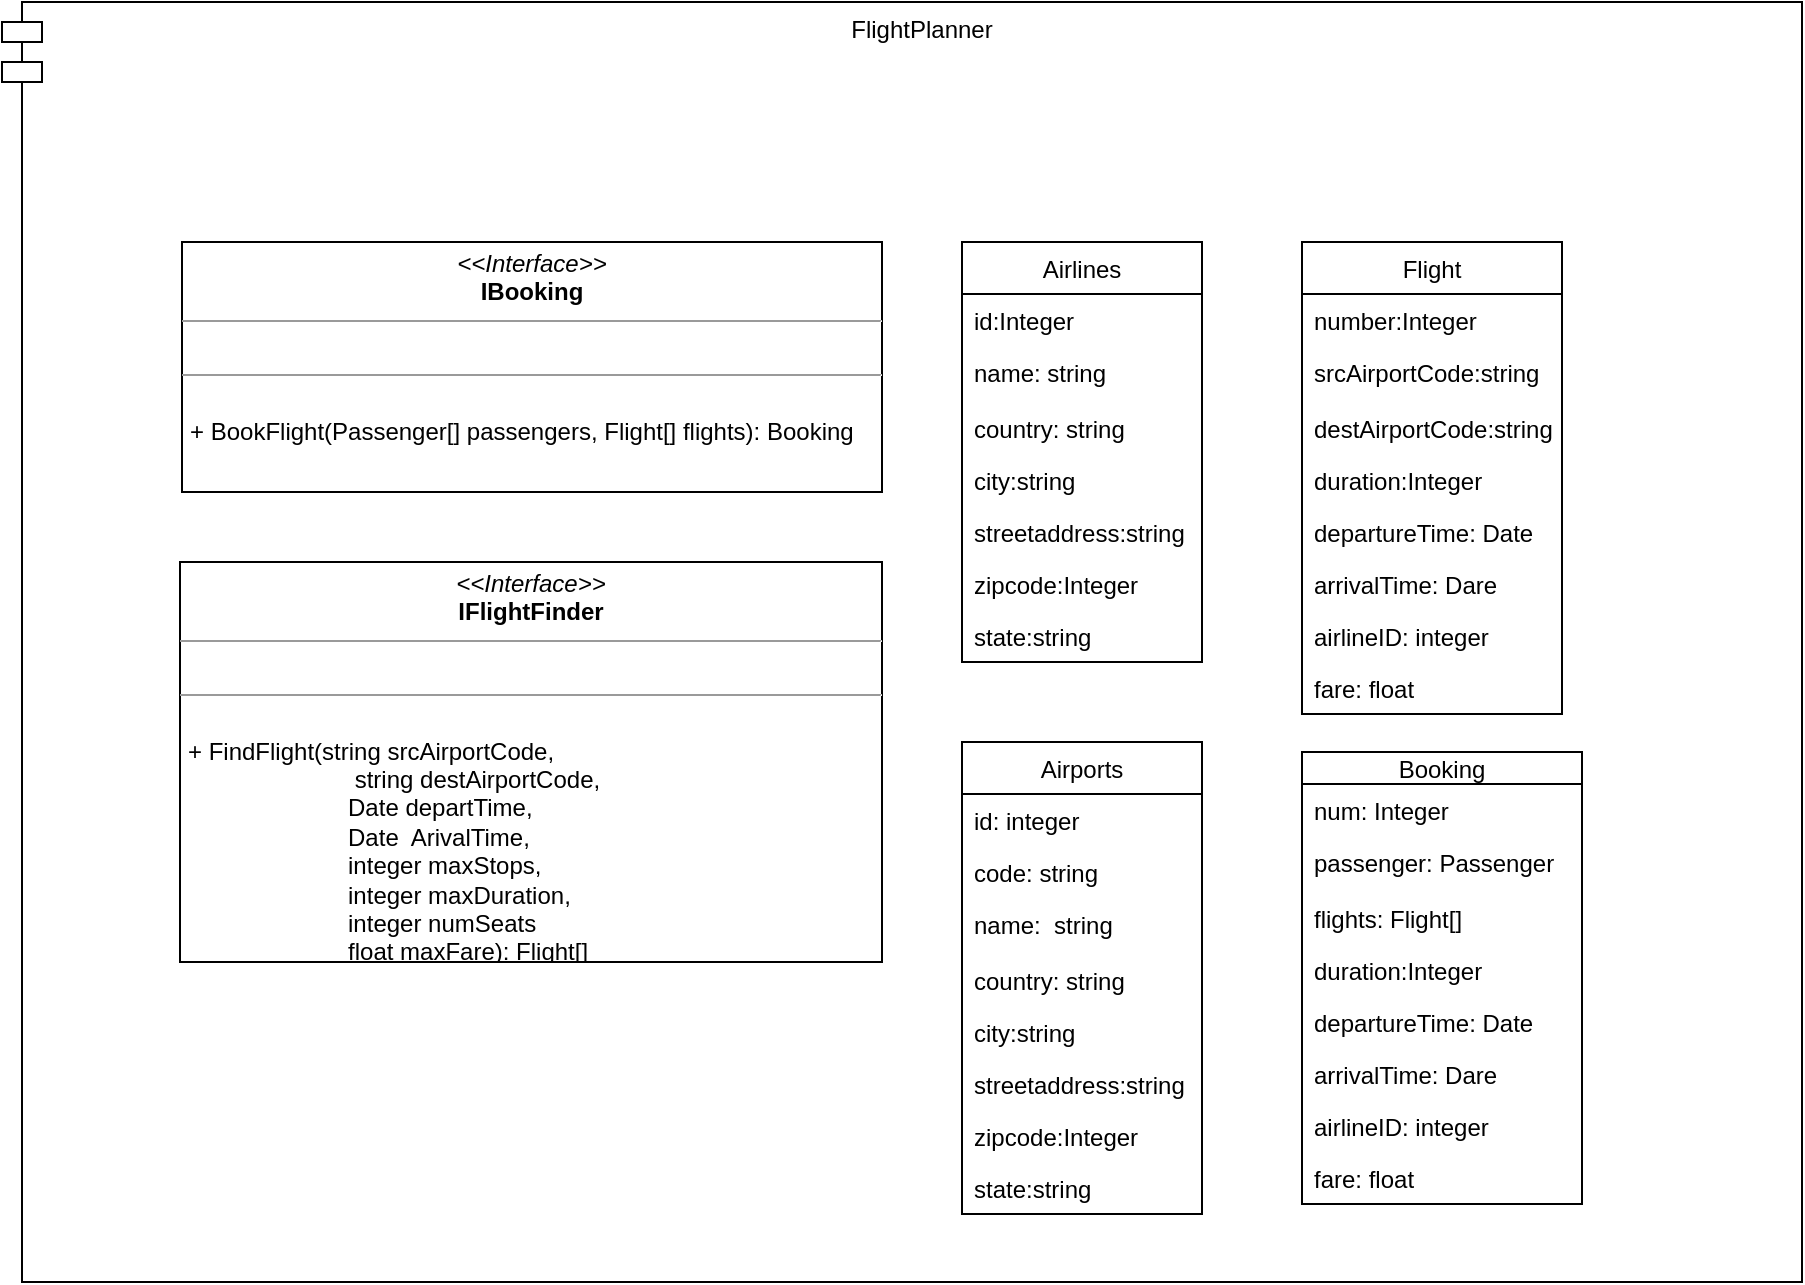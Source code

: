 <mxfile version="16.5.1" type="device"><diagram id="L_Cebws-R2zIZE7SGnNX" name="Page-1"><mxGraphModel dx="1038" dy="649" grid="1" gridSize="10" guides="1" tooltips="1" connect="1" arrows="1" fold="1" page="1" pageScale="1" pageWidth="850" pageHeight="1100" math="0" shadow="0"><root><mxCell id="0"/><mxCell id="1" parent="0"/><mxCell id="YltbxeV4_D-5yL4X3nBa-1" value="FlightPlanner" style="shape=module;align=left;spacingLeft=20;align=center;verticalAlign=top;" vertex="1" parent="1"><mxGeometry x="10" y="20" width="900" height="640" as="geometry"/></mxCell><mxCell id="YltbxeV4_D-5yL4X3nBa-2" value="Airports" style="swimlane;fontStyle=0;childLayout=stackLayout;horizontal=1;startSize=26;fillColor=none;horizontalStack=0;resizeParent=1;resizeParentMax=0;resizeLast=0;collapsible=1;marginBottom=0;" vertex="1" parent="1"><mxGeometry x="490" y="390" width="120" height="236" as="geometry"/></mxCell><mxCell id="YltbxeV4_D-5yL4X3nBa-3" value="id: integer" style="text;strokeColor=none;fillColor=none;align=left;verticalAlign=top;spacingLeft=4;spacingRight=4;overflow=hidden;rotatable=0;points=[[0,0.5],[1,0.5]];portConstraint=eastwest;" vertex="1" parent="YltbxeV4_D-5yL4X3nBa-2"><mxGeometry y="26" width="120" height="26" as="geometry"/></mxCell><mxCell id="YltbxeV4_D-5yL4X3nBa-4" value="code: string" style="text;strokeColor=none;fillColor=none;align=left;verticalAlign=top;spacingLeft=4;spacingRight=4;overflow=hidden;rotatable=0;points=[[0,0.5],[1,0.5]];portConstraint=eastwest;" vertex="1" parent="YltbxeV4_D-5yL4X3nBa-2"><mxGeometry y="52" width="120" height="26" as="geometry"/></mxCell><mxCell id="YltbxeV4_D-5yL4X3nBa-5" value="name:  string" style="text;strokeColor=none;fillColor=none;align=left;verticalAlign=top;spacingLeft=4;spacingRight=4;overflow=hidden;rotatable=0;points=[[0,0.5],[1,0.5]];portConstraint=eastwest;" vertex="1" parent="YltbxeV4_D-5yL4X3nBa-2"><mxGeometry y="78" width="120" height="28" as="geometry"/></mxCell><mxCell id="YltbxeV4_D-5yL4X3nBa-6" value="country: string" style="text;strokeColor=none;fillColor=none;align=left;verticalAlign=top;spacingLeft=4;spacingRight=4;overflow=hidden;rotatable=0;points=[[0,0.5],[1,0.5]];portConstraint=eastwest;" vertex="1" parent="YltbxeV4_D-5yL4X3nBa-2"><mxGeometry y="106" width="120" height="26" as="geometry"/></mxCell><mxCell id="YltbxeV4_D-5yL4X3nBa-7" value="city:string" style="text;strokeColor=none;fillColor=none;align=left;verticalAlign=top;spacingLeft=4;spacingRight=4;overflow=hidden;rotatable=0;points=[[0,0.5],[1,0.5]];portConstraint=eastwest;" vertex="1" parent="YltbxeV4_D-5yL4X3nBa-2"><mxGeometry y="132" width="120" height="26" as="geometry"/></mxCell><mxCell id="YltbxeV4_D-5yL4X3nBa-8" value="streetaddress:string" style="text;strokeColor=none;fillColor=none;align=left;verticalAlign=top;spacingLeft=4;spacingRight=4;overflow=hidden;rotatable=0;points=[[0,0.5],[1,0.5]];portConstraint=eastwest;" vertex="1" parent="YltbxeV4_D-5yL4X3nBa-2"><mxGeometry y="158" width="120" height="26" as="geometry"/></mxCell><mxCell id="YltbxeV4_D-5yL4X3nBa-9" value="zipcode:Integer" style="text;strokeColor=none;fillColor=none;align=left;verticalAlign=top;spacingLeft=4;spacingRight=4;overflow=hidden;rotatable=0;points=[[0,0.5],[1,0.5]];portConstraint=eastwest;" vertex="1" parent="YltbxeV4_D-5yL4X3nBa-2"><mxGeometry y="184" width="120" height="26" as="geometry"/></mxCell><mxCell id="YltbxeV4_D-5yL4X3nBa-10" value="state:string" style="text;strokeColor=none;fillColor=none;align=left;verticalAlign=top;spacingLeft=4;spacingRight=4;overflow=hidden;rotatable=0;points=[[0,0.5],[1,0.5]];portConstraint=eastwest;" vertex="1" parent="YltbxeV4_D-5yL4X3nBa-2"><mxGeometry y="210" width="120" height="26" as="geometry"/></mxCell><mxCell id="YltbxeV4_D-5yL4X3nBa-11" value="Airlines" style="swimlane;fontStyle=0;childLayout=stackLayout;horizontal=1;startSize=26;fillColor=none;horizontalStack=0;resizeParent=1;resizeParentMax=0;resizeLast=0;collapsible=1;marginBottom=0;" vertex="1" parent="1"><mxGeometry x="490" y="140" width="120" height="210" as="geometry"/></mxCell><mxCell id="YltbxeV4_D-5yL4X3nBa-12" value="id:Integer " style="text;strokeColor=none;fillColor=none;align=left;verticalAlign=top;spacingLeft=4;spacingRight=4;overflow=hidden;rotatable=0;points=[[0,0.5],[1,0.5]];portConstraint=eastwest;" vertex="1" parent="YltbxeV4_D-5yL4X3nBa-11"><mxGeometry y="26" width="120" height="26" as="geometry"/></mxCell><mxCell id="YltbxeV4_D-5yL4X3nBa-13" value="name: string" style="text;strokeColor=none;fillColor=none;align=left;verticalAlign=top;spacingLeft=4;spacingRight=4;overflow=hidden;rotatable=0;points=[[0,0.5],[1,0.5]];portConstraint=eastwest;" vertex="1" parent="YltbxeV4_D-5yL4X3nBa-11"><mxGeometry y="52" width="120" height="28" as="geometry"/></mxCell><mxCell id="YltbxeV4_D-5yL4X3nBa-14" value="country: string" style="text;strokeColor=none;fillColor=none;align=left;verticalAlign=top;spacingLeft=4;spacingRight=4;overflow=hidden;rotatable=0;points=[[0,0.5],[1,0.5]];portConstraint=eastwest;" vertex="1" parent="YltbxeV4_D-5yL4X3nBa-11"><mxGeometry y="80" width="120" height="26" as="geometry"/></mxCell><mxCell id="YltbxeV4_D-5yL4X3nBa-15" value="city:string" style="text;strokeColor=none;fillColor=none;align=left;verticalAlign=top;spacingLeft=4;spacingRight=4;overflow=hidden;rotatable=0;points=[[0,0.5],[1,0.5]];portConstraint=eastwest;" vertex="1" parent="YltbxeV4_D-5yL4X3nBa-11"><mxGeometry y="106" width="120" height="26" as="geometry"/></mxCell><mxCell id="YltbxeV4_D-5yL4X3nBa-16" value="streetaddress:string" style="text;strokeColor=none;fillColor=none;align=left;verticalAlign=top;spacingLeft=4;spacingRight=4;overflow=hidden;rotatable=0;points=[[0,0.5],[1,0.5]];portConstraint=eastwest;" vertex="1" parent="YltbxeV4_D-5yL4X3nBa-11"><mxGeometry y="132" width="120" height="26" as="geometry"/></mxCell><mxCell id="YltbxeV4_D-5yL4X3nBa-17" value="zipcode:Integer" style="text;strokeColor=none;fillColor=none;align=left;verticalAlign=top;spacingLeft=4;spacingRight=4;overflow=hidden;rotatable=0;points=[[0,0.5],[1,0.5]];portConstraint=eastwest;" vertex="1" parent="YltbxeV4_D-5yL4X3nBa-11"><mxGeometry y="158" width="120" height="26" as="geometry"/></mxCell><mxCell id="YltbxeV4_D-5yL4X3nBa-18" value="state:string" style="text;strokeColor=none;fillColor=none;align=left;verticalAlign=top;spacingLeft=4;spacingRight=4;overflow=hidden;rotatable=0;points=[[0,0.5],[1,0.5]];portConstraint=eastwest;" vertex="1" parent="YltbxeV4_D-5yL4X3nBa-11"><mxGeometry y="184" width="120" height="26" as="geometry"/></mxCell><mxCell id="YltbxeV4_D-5yL4X3nBa-19" value="Flight" style="swimlane;fontStyle=0;childLayout=stackLayout;horizontal=1;startSize=26;fillColor=none;horizontalStack=0;resizeParent=1;resizeParentMax=0;resizeLast=0;collapsible=1;marginBottom=0;" vertex="1" parent="1"><mxGeometry x="660" y="140" width="130" height="236" as="geometry"/></mxCell><mxCell id="YltbxeV4_D-5yL4X3nBa-20" value="number:Integer" style="text;strokeColor=none;fillColor=none;align=left;verticalAlign=top;spacingLeft=4;spacingRight=4;overflow=hidden;rotatable=0;points=[[0,0.5],[1,0.5]];portConstraint=eastwest;" vertex="1" parent="YltbxeV4_D-5yL4X3nBa-19"><mxGeometry y="26" width="130" height="26" as="geometry"/></mxCell><mxCell id="YltbxeV4_D-5yL4X3nBa-21" value="srcAirportCode:string " style="text;strokeColor=none;fillColor=none;align=left;verticalAlign=top;spacingLeft=4;spacingRight=4;overflow=hidden;rotatable=0;points=[[0,0.5],[1,0.5]];portConstraint=eastwest;" vertex="1" parent="YltbxeV4_D-5yL4X3nBa-19"><mxGeometry y="52" width="130" height="28" as="geometry"/></mxCell><mxCell id="YltbxeV4_D-5yL4X3nBa-22" value="destAirportCode:string" style="text;strokeColor=none;fillColor=none;align=left;verticalAlign=top;spacingLeft=4;spacingRight=4;overflow=hidden;rotatable=0;points=[[0,0.5],[1,0.5]];portConstraint=eastwest;" vertex="1" parent="YltbxeV4_D-5yL4X3nBa-19"><mxGeometry y="80" width="130" height="26" as="geometry"/></mxCell><mxCell id="YltbxeV4_D-5yL4X3nBa-23" value="duration:Integer " style="text;strokeColor=none;fillColor=none;align=left;verticalAlign=top;spacingLeft=4;spacingRight=4;overflow=hidden;rotatable=0;points=[[0,0.5],[1,0.5]];portConstraint=eastwest;" vertex="1" parent="YltbxeV4_D-5yL4X3nBa-19"><mxGeometry y="106" width="130" height="26" as="geometry"/></mxCell><mxCell id="YltbxeV4_D-5yL4X3nBa-24" value="departureTime: Date" style="text;strokeColor=none;fillColor=none;align=left;verticalAlign=top;spacingLeft=4;spacingRight=4;overflow=hidden;rotatable=0;points=[[0,0.5],[1,0.5]];portConstraint=eastwest;" vertex="1" parent="YltbxeV4_D-5yL4X3nBa-19"><mxGeometry y="132" width="130" height="26" as="geometry"/></mxCell><mxCell id="YltbxeV4_D-5yL4X3nBa-25" value="arrivalTime: Dare" style="text;strokeColor=none;fillColor=none;align=left;verticalAlign=top;spacingLeft=4;spacingRight=4;overflow=hidden;rotatable=0;points=[[0,0.5],[1,0.5]];portConstraint=eastwest;" vertex="1" parent="YltbxeV4_D-5yL4X3nBa-19"><mxGeometry y="158" width="130" height="26" as="geometry"/></mxCell><mxCell id="YltbxeV4_D-5yL4X3nBa-26" value="airlineID: integer" style="text;strokeColor=none;fillColor=none;align=left;verticalAlign=top;spacingLeft=4;spacingRight=4;overflow=hidden;rotatable=0;points=[[0,0.5],[1,0.5]];portConstraint=eastwest;" vertex="1" parent="YltbxeV4_D-5yL4X3nBa-19"><mxGeometry y="184" width="130" height="26" as="geometry"/></mxCell><mxCell id="YltbxeV4_D-5yL4X3nBa-27" value="fare: float" style="text;strokeColor=none;fillColor=none;align=left;verticalAlign=top;spacingLeft=4;spacingRight=4;overflow=hidden;rotatable=0;points=[[0,0.5],[1,0.5]];portConstraint=eastwest;" vertex="1" parent="YltbxeV4_D-5yL4X3nBa-19"><mxGeometry y="210" width="130" height="26" as="geometry"/></mxCell><mxCell id="YltbxeV4_D-5yL4X3nBa-28" value="&lt;p style=&quot;margin: 0px ; margin-top: 4px ; text-align: center&quot;&gt;&lt;i&gt;&amp;lt;&amp;lt;Interface&amp;gt;&amp;gt;&lt;/i&gt;&lt;br&gt;&lt;b&gt;IFlightFinder&lt;/b&gt;&lt;/p&gt;&lt;hr size=&quot;1&quot;&gt;&lt;p style=&quot;margin: 0px ; margin-left: 4px&quot;&gt;&lt;br&gt;&lt;/p&gt;&lt;hr size=&quot;1&quot;&gt;&lt;p style=&quot;margin: 0px ; margin-left: 4px&quot;&gt;&lt;br&gt;+ FindFlight(string srcAirportCode,&lt;/p&gt;&lt;p style=&quot;margin: 0px ; margin-left: 4px&quot;&gt;&lt;span style=&quot;white-space: pre&quot;&gt;&#9;&lt;/span&gt;&lt;span style=&quot;white-space: pre&quot;&gt;&#9;&lt;/span&gt;&lt;span style=&quot;white-space: pre&quot;&gt;&#9;&lt;/span&gt;&amp;nbsp;string destAirportCode,&amp;nbsp;&lt;/p&gt;&lt;p style=&quot;margin: 0px ; margin-left: 4px&quot;&gt;&lt;span style=&quot;white-space: pre&quot;&gt;&#9;&lt;/span&gt;&lt;span style=&quot;white-space: pre&quot;&gt;&#9;&lt;/span&gt;&lt;span style=&quot;white-space: pre&quot;&gt;&#9;&lt;/span&gt;Date departTime,&amp;nbsp;&lt;/p&gt;&lt;p style=&quot;margin: 0px ; margin-left: 4px&quot;&gt;&lt;span style=&quot;white-space: pre&quot;&gt;&#9;&lt;/span&gt;&lt;span style=&quot;white-space: pre&quot;&gt;&#9;&lt;/span&gt;&lt;span style=&quot;white-space: pre&quot;&gt;&#9;&lt;/span&gt;Date&amp;nbsp; ArivalTime,&lt;/p&gt;&lt;p style=&quot;margin: 0px ; margin-left: 4px&quot;&gt;&lt;span style=&quot;white-space: pre&quot;&gt;&#9;&lt;/span&gt;&lt;span style=&quot;white-space: pre&quot;&gt;&#9;&lt;/span&gt;&lt;span style=&quot;white-space: pre&quot;&gt;&#9;&lt;/span&gt;integer maxStops,&lt;/p&gt;&lt;p style=&quot;margin: 0px ; margin-left: 4px&quot;&gt;&lt;span style=&quot;white-space: pre&quot;&gt;&#9;&lt;/span&gt;&lt;span style=&quot;white-space: pre&quot;&gt;&#9;&lt;/span&gt;&lt;span style=&quot;white-space: pre&quot;&gt;&#9;&lt;/span&gt;integer maxDuration,&lt;/p&gt;&lt;p style=&quot;margin: 0px ; margin-left: 4px&quot;&gt;&lt;span style=&quot;white-space: pre&quot;&gt;&#9;&lt;/span&gt;&lt;span style=&quot;white-space: pre&quot;&gt;&#9;&lt;/span&gt;&lt;span style=&quot;white-space: pre&quot;&gt;&#9;&lt;/span&gt;integer numSeats&lt;/p&gt;&lt;p style=&quot;margin: 0px ; margin-left: 4px&quot;&gt;&lt;span style=&quot;white-space: pre&quot;&gt;&#9;&lt;/span&gt;&lt;span style=&quot;white-space: pre&quot;&gt;&#9;&lt;/span&gt;&lt;span style=&quot;white-space: pre&quot;&gt;&#9;&lt;/span&gt;float maxFare): Flight[]&lt;/p&gt;" style="verticalAlign=top;align=left;overflow=fill;fontSize=12;fontFamily=Helvetica;html=1;" vertex="1" parent="1"><mxGeometry x="99" y="300" width="351" height="200" as="geometry"/></mxCell><mxCell id="YltbxeV4_D-5yL4X3nBa-29" value="&lt;p style=&quot;margin: 0px ; margin-top: 4px ; text-align: center&quot;&gt;&lt;i&gt;&amp;lt;&amp;lt;Interface&amp;gt;&amp;gt;&lt;/i&gt;&lt;br&gt;&lt;b&gt;IBooking&lt;/b&gt;&lt;/p&gt;&lt;hr size=&quot;1&quot;&gt;&lt;p style=&quot;margin: 0px ; margin-left: 4px&quot;&gt;&lt;br&gt;&lt;/p&gt;&lt;hr size=&quot;1&quot;&gt;&lt;p style=&quot;margin: 0px ; margin-left: 4px&quot;&gt;&lt;br&gt;+ BookFlight(Passenger[] passengers, Flight[] flights): Booking&lt;/p&gt;" style="verticalAlign=top;align=left;overflow=fill;fontSize=12;fontFamily=Helvetica;html=1;" vertex="1" parent="1"><mxGeometry x="100" y="140" width="350" height="125" as="geometry"/></mxCell><mxCell id="YltbxeV4_D-5yL4X3nBa-30" value="Booking" style="swimlane;fontStyle=0;childLayout=stackLayout;horizontal=1;startSize=16;fillColor=none;horizontalStack=0;resizeParent=1;resizeParentMax=0;resizeLast=0;collapsible=1;marginBottom=0;" vertex="1" parent="1"><mxGeometry x="660" y="395" width="140" height="226" as="geometry"/></mxCell><mxCell id="YltbxeV4_D-5yL4X3nBa-31" value="num: Integer" style="text;strokeColor=none;fillColor=none;align=left;verticalAlign=top;spacingLeft=4;spacingRight=4;overflow=hidden;rotatable=0;points=[[0,0.5],[1,0.5]];portConstraint=eastwest;" vertex="1" parent="YltbxeV4_D-5yL4X3nBa-30"><mxGeometry y="16" width="140" height="26" as="geometry"/></mxCell><mxCell id="YltbxeV4_D-5yL4X3nBa-32" value="passenger: Passenger" style="text;strokeColor=none;fillColor=none;align=left;verticalAlign=top;spacingLeft=4;spacingRight=4;overflow=hidden;rotatable=0;points=[[0,0.5],[1,0.5]];portConstraint=eastwest;" vertex="1" parent="YltbxeV4_D-5yL4X3nBa-30"><mxGeometry y="42" width="140" height="28" as="geometry"/></mxCell><mxCell id="YltbxeV4_D-5yL4X3nBa-33" value="flights: Flight[]" style="text;strokeColor=none;fillColor=none;align=left;verticalAlign=top;spacingLeft=4;spacingRight=4;overflow=hidden;rotatable=0;points=[[0,0.5],[1,0.5]];portConstraint=eastwest;" vertex="1" parent="YltbxeV4_D-5yL4X3nBa-30"><mxGeometry y="70" width="140" height="26" as="geometry"/></mxCell><mxCell id="YltbxeV4_D-5yL4X3nBa-34" value="duration:Integer " style="text;strokeColor=none;fillColor=none;align=left;verticalAlign=top;spacingLeft=4;spacingRight=4;overflow=hidden;rotatable=0;points=[[0,0.5],[1,0.5]];portConstraint=eastwest;" vertex="1" parent="YltbxeV4_D-5yL4X3nBa-30"><mxGeometry y="96" width="140" height="26" as="geometry"/></mxCell><mxCell id="YltbxeV4_D-5yL4X3nBa-35" value="departureTime: Date" style="text;strokeColor=none;fillColor=none;align=left;verticalAlign=top;spacingLeft=4;spacingRight=4;overflow=hidden;rotatable=0;points=[[0,0.5],[1,0.5]];portConstraint=eastwest;" vertex="1" parent="YltbxeV4_D-5yL4X3nBa-30"><mxGeometry y="122" width="140" height="26" as="geometry"/></mxCell><mxCell id="YltbxeV4_D-5yL4X3nBa-36" value="arrivalTime: Dare" style="text;strokeColor=none;fillColor=none;align=left;verticalAlign=top;spacingLeft=4;spacingRight=4;overflow=hidden;rotatable=0;points=[[0,0.5],[1,0.5]];portConstraint=eastwest;" vertex="1" parent="YltbxeV4_D-5yL4X3nBa-30"><mxGeometry y="148" width="140" height="26" as="geometry"/></mxCell><mxCell id="YltbxeV4_D-5yL4X3nBa-37" value="airlineID: integer" style="text;strokeColor=none;fillColor=none;align=left;verticalAlign=top;spacingLeft=4;spacingRight=4;overflow=hidden;rotatable=0;points=[[0,0.5],[1,0.5]];portConstraint=eastwest;" vertex="1" parent="YltbxeV4_D-5yL4X3nBa-30"><mxGeometry y="174" width="140" height="26" as="geometry"/></mxCell><mxCell id="YltbxeV4_D-5yL4X3nBa-38" value="fare: float" style="text;strokeColor=none;fillColor=none;align=left;verticalAlign=top;spacingLeft=4;spacingRight=4;overflow=hidden;rotatable=0;points=[[0,0.5],[1,0.5]];portConstraint=eastwest;" vertex="1" parent="YltbxeV4_D-5yL4X3nBa-30"><mxGeometry y="200" width="140" height="26" as="geometry"/></mxCell></root></mxGraphModel></diagram></mxfile>